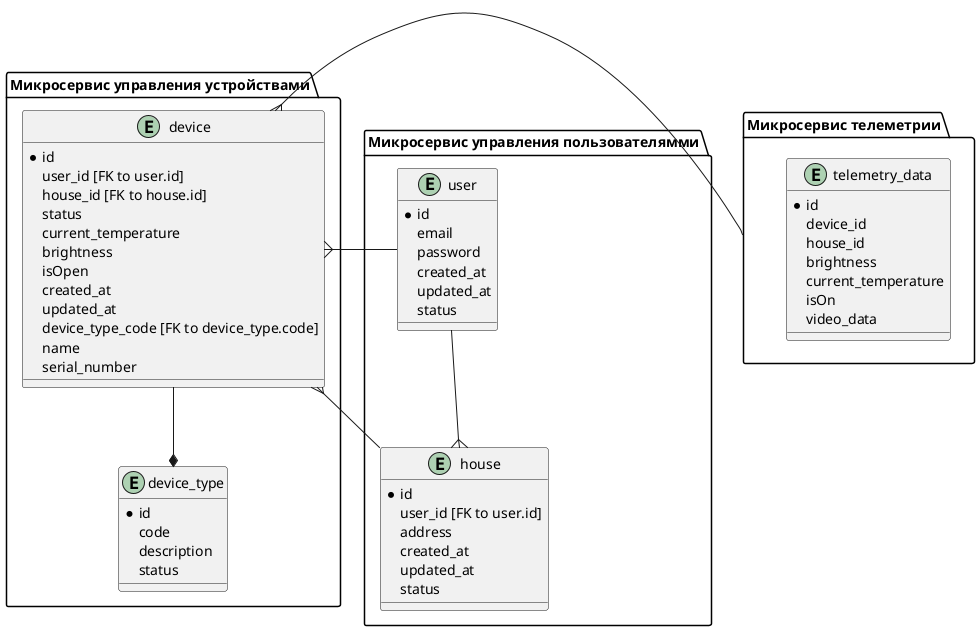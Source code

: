 @startuml
package user_package as "Микросервис управления пользователямми" {
    entity user {
        * id
        email
        password
        created_at
        updated_at
        status
    }
    
    entity house {
        * id
        user_id [FK to user.id]
        address
        created_at
        updated_at
        status

    }
    user --{ house

}

package device_package as "Микросервис управления устройствами" {
    entity device {
        * id
        user_id [FK to user.id]
        house_id [FK to house.id]
        status
        current_temperature
        brightness
        isOpen
        created_at
        updated_at
        device_type_code [FK to device_type.code]
        name
        serial_number
    }

    entity device_type {
        * id
        code 
        description
        status
    }

    device --* device_type
}

package telemetry as "Микросервис телеметрии" {
    entity telemetry_data {
        * id
        device_id
        house_id
        brightness
        current_temperature
        isOn
        video_data
    }
}

house -L-{ device
user -L-{ device

telemetry -R-{ device

@enduml

